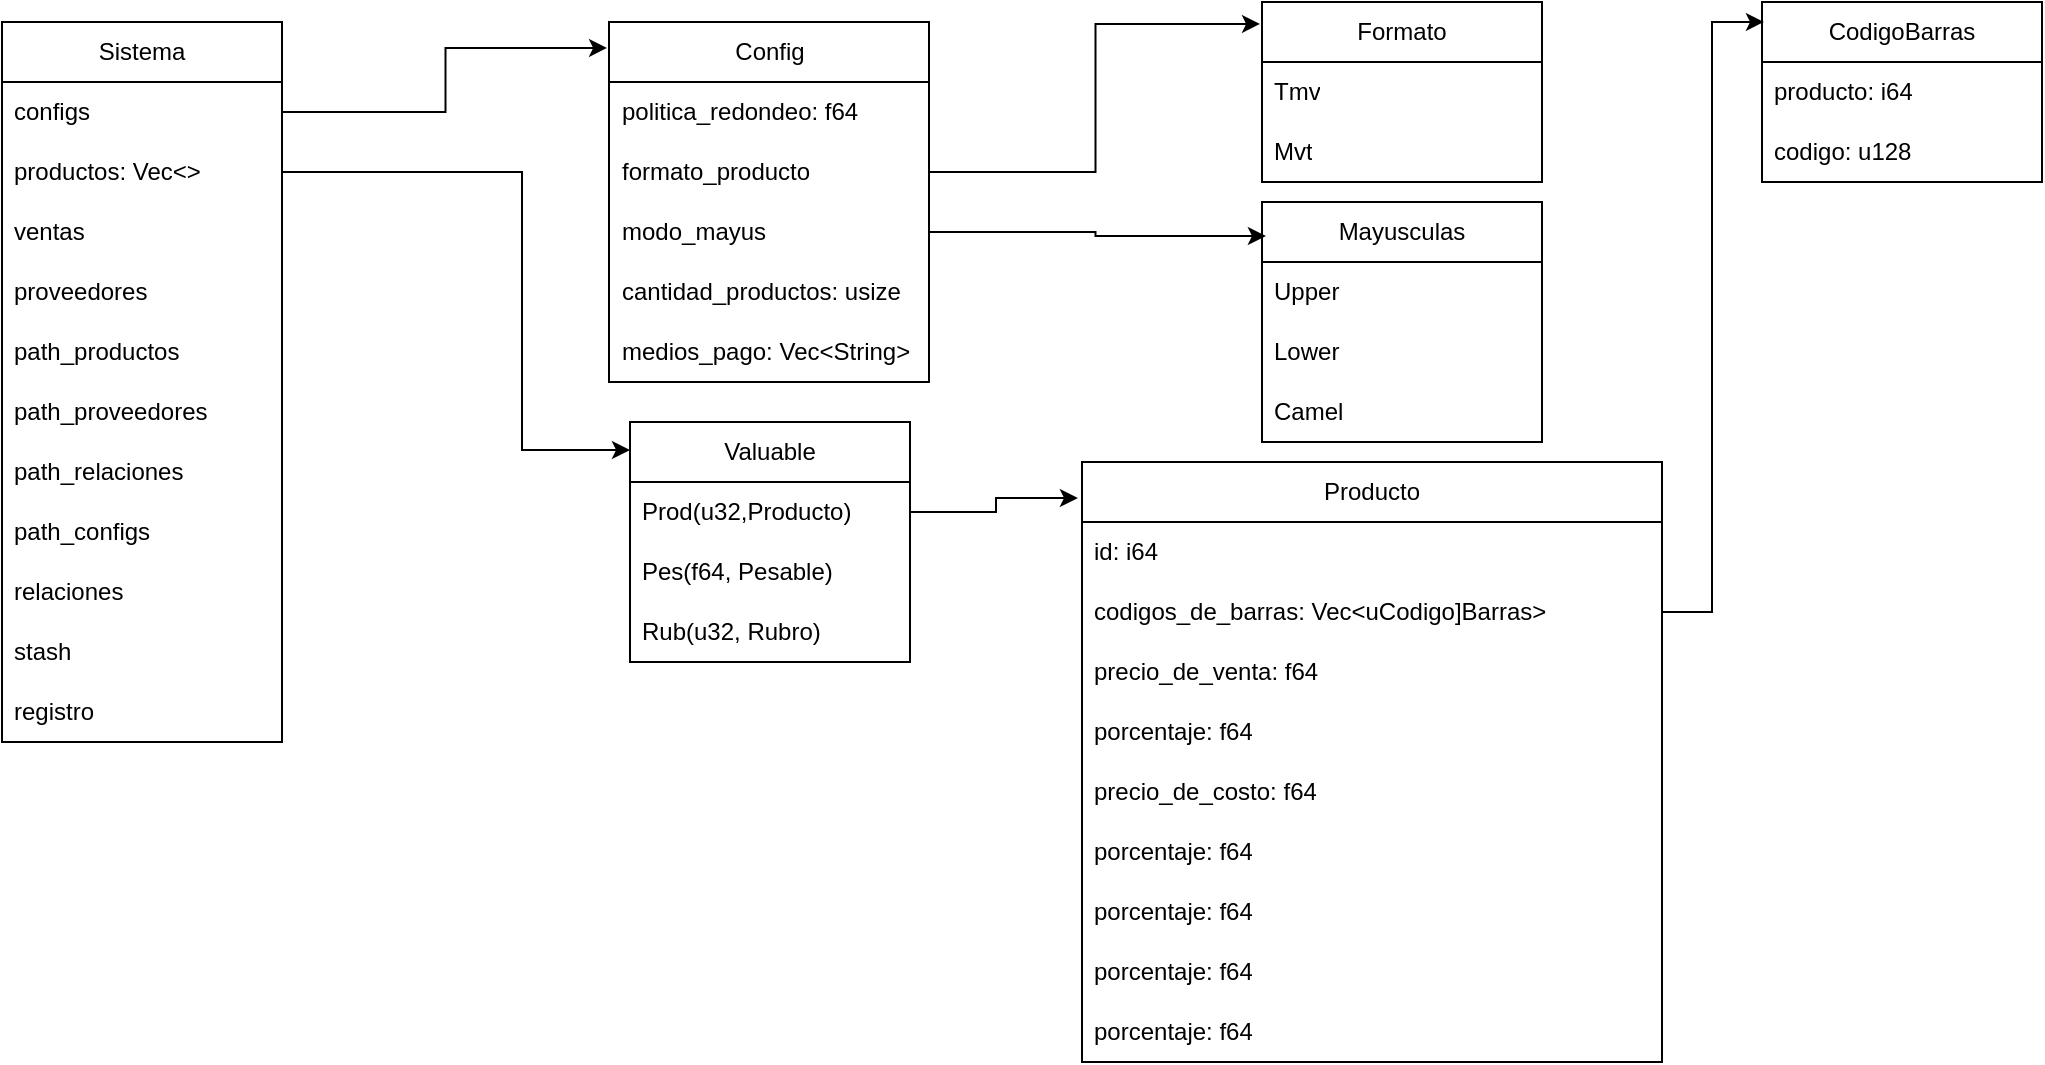 <mxfile version="22.1.16" type="github">
  <diagram name="Página-1" id="ZlQyiPSFrL7CcYV8kKTX">
    <mxGraphModel dx="880" dy="452" grid="1" gridSize="10" guides="1" tooltips="1" connect="1" arrows="1" fold="1" page="1" pageScale="1" pageWidth="827" pageHeight="1169" math="0" shadow="0">
      <root>
        <mxCell id="0" />
        <mxCell id="1" parent="0" />
        <mxCell id="BwbXATqt2oTvsvLEoZ2m-17" value="Sistema" style="swimlane;fontStyle=0;childLayout=stackLayout;horizontal=1;startSize=30;horizontalStack=0;resizeParent=1;resizeParentMax=0;resizeLast=0;collapsible=1;marginBottom=0;whiteSpace=wrap;html=1;" parent="1" vertex="1">
          <mxGeometry x="30" y="20" width="140" height="360" as="geometry" />
        </mxCell>
        <mxCell id="BwbXATqt2oTvsvLEoZ2m-18" value="configs" style="text;strokeColor=none;fillColor=none;align=left;verticalAlign=middle;spacingLeft=4;spacingRight=4;overflow=hidden;points=[[0,0.5],[1,0.5]];portConstraint=eastwest;rotatable=0;whiteSpace=wrap;html=1;" parent="BwbXATqt2oTvsvLEoZ2m-17" vertex="1">
          <mxGeometry y="30" width="140" height="30" as="geometry" />
        </mxCell>
        <mxCell id="BwbXATqt2oTvsvLEoZ2m-19" value="productos: Vec&amp;lt;&amp;gt;" style="text;strokeColor=none;fillColor=none;align=left;verticalAlign=middle;spacingLeft=4;spacingRight=4;overflow=hidden;points=[[0,0.5],[1,0.5]];portConstraint=eastwest;rotatable=0;whiteSpace=wrap;html=1;" parent="BwbXATqt2oTvsvLEoZ2m-17" vertex="1">
          <mxGeometry y="60" width="140" height="30" as="geometry" />
        </mxCell>
        <mxCell id="BwbXATqt2oTvsvLEoZ2m-20" value="ventas" style="text;strokeColor=none;fillColor=none;align=left;verticalAlign=middle;spacingLeft=4;spacingRight=4;overflow=hidden;points=[[0,0.5],[1,0.5]];portConstraint=eastwest;rotatable=0;whiteSpace=wrap;html=1;" parent="BwbXATqt2oTvsvLEoZ2m-17" vertex="1">
          <mxGeometry y="90" width="140" height="30" as="geometry" />
        </mxCell>
        <mxCell id="BwbXATqt2oTvsvLEoZ2m-21" value="&lt;div&gt;proveedores&lt;/div&gt;" style="text;strokeColor=none;fillColor=none;align=left;verticalAlign=middle;spacingLeft=4;spacingRight=4;overflow=hidden;points=[[0,0.5],[1,0.5]];portConstraint=eastwest;rotatable=0;whiteSpace=wrap;html=1;" parent="BwbXATqt2oTvsvLEoZ2m-17" vertex="1">
          <mxGeometry y="120" width="140" height="30" as="geometry" />
        </mxCell>
        <mxCell id="BwbXATqt2oTvsvLEoZ2m-22" value="path_productos" style="text;strokeColor=none;fillColor=none;align=left;verticalAlign=middle;spacingLeft=4;spacingRight=4;overflow=hidden;points=[[0,0.5],[1,0.5]];portConstraint=eastwest;rotatable=0;whiteSpace=wrap;html=1;" parent="BwbXATqt2oTvsvLEoZ2m-17" vertex="1">
          <mxGeometry y="150" width="140" height="30" as="geometry" />
        </mxCell>
        <mxCell id="BwbXATqt2oTvsvLEoZ2m-23" value="path_proveedores" style="text;strokeColor=none;fillColor=none;align=left;verticalAlign=middle;spacingLeft=4;spacingRight=4;overflow=hidden;points=[[0,0.5],[1,0.5]];portConstraint=eastwest;rotatable=0;whiteSpace=wrap;html=1;" parent="BwbXATqt2oTvsvLEoZ2m-17" vertex="1">
          <mxGeometry y="180" width="140" height="30" as="geometry" />
        </mxCell>
        <mxCell id="BwbXATqt2oTvsvLEoZ2m-24" value="path_relaciones" style="text;strokeColor=none;fillColor=none;align=left;verticalAlign=middle;spacingLeft=4;spacingRight=4;overflow=hidden;points=[[0,0.5],[1,0.5]];portConstraint=eastwest;rotatable=0;whiteSpace=wrap;html=1;" parent="BwbXATqt2oTvsvLEoZ2m-17" vertex="1">
          <mxGeometry y="210" width="140" height="30" as="geometry" />
        </mxCell>
        <mxCell id="BwbXATqt2oTvsvLEoZ2m-25" value="path_configs" style="text;strokeColor=none;fillColor=none;align=left;verticalAlign=middle;spacingLeft=4;spacingRight=4;overflow=hidden;points=[[0,0.5],[1,0.5]];portConstraint=eastwest;rotatable=0;whiteSpace=wrap;html=1;" parent="BwbXATqt2oTvsvLEoZ2m-17" vertex="1">
          <mxGeometry y="240" width="140" height="30" as="geometry" />
        </mxCell>
        <mxCell id="BwbXATqt2oTvsvLEoZ2m-26" value="relaciones" style="text;strokeColor=none;fillColor=none;align=left;verticalAlign=middle;spacingLeft=4;spacingRight=4;overflow=hidden;points=[[0,0.5],[1,0.5]];portConstraint=eastwest;rotatable=0;whiteSpace=wrap;html=1;" parent="BwbXATqt2oTvsvLEoZ2m-17" vertex="1">
          <mxGeometry y="270" width="140" height="30" as="geometry" />
        </mxCell>
        <mxCell id="BwbXATqt2oTvsvLEoZ2m-27" value="stash" style="text;strokeColor=none;fillColor=none;align=left;verticalAlign=middle;spacingLeft=4;spacingRight=4;overflow=hidden;points=[[0,0.5],[1,0.5]];portConstraint=eastwest;rotatable=0;whiteSpace=wrap;html=1;" parent="BwbXATqt2oTvsvLEoZ2m-17" vertex="1">
          <mxGeometry y="300" width="140" height="30" as="geometry" />
        </mxCell>
        <mxCell id="BwbXATqt2oTvsvLEoZ2m-28" value="registro" style="text;strokeColor=none;fillColor=none;align=left;verticalAlign=middle;spacingLeft=4;spacingRight=4;overflow=hidden;points=[[0,0.5],[1,0.5]];portConstraint=eastwest;rotatable=0;whiteSpace=wrap;html=1;" parent="BwbXATqt2oTvsvLEoZ2m-17" vertex="1">
          <mxGeometry y="330" width="140" height="30" as="geometry" />
        </mxCell>
        <mxCell id="BwbXATqt2oTvsvLEoZ2m-29" value="&lt;div&gt;Config&lt;/div&gt;" style="swimlane;fontStyle=0;childLayout=stackLayout;horizontal=1;startSize=30;horizontalStack=0;resizeParent=1;resizeParentMax=0;resizeLast=0;collapsible=1;marginBottom=0;whiteSpace=wrap;html=1;" parent="1" vertex="1">
          <mxGeometry x="333.5" y="20" width="160" height="180" as="geometry" />
        </mxCell>
        <mxCell id="BwbXATqt2oTvsvLEoZ2m-30" value="politica_redondeo: f64" style="text;strokeColor=none;fillColor=none;align=left;verticalAlign=middle;spacingLeft=4;spacingRight=4;overflow=hidden;points=[[0,0.5],[1,0.5]];portConstraint=eastwest;rotatable=0;whiteSpace=wrap;html=1;" parent="BwbXATqt2oTvsvLEoZ2m-29" vertex="1">
          <mxGeometry y="30" width="160" height="30" as="geometry" />
        </mxCell>
        <mxCell id="BwbXATqt2oTvsvLEoZ2m-31" value="formato_producto" style="text;strokeColor=none;fillColor=none;align=left;verticalAlign=middle;spacingLeft=4;spacingRight=4;overflow=hidden;points=[[0,0.5],[1,0.5]];portConstraint=eastwest;rotatable=0;whiteSpace=wrap;html=1;" parent="BwbXATqt2oTvsvLEoZ2m-29" vertex="1">
          <mxGeometry y="60" width="160" height="30" as="geometry" />
        </mxCell>
        <mxCell id="BwbXATqt2oTvsvLEoZ2m-32" value="modo_mayus" style="text;strokeColor=none;fillColor=none;align=left;verticalAlign=middle;spacingLeft=4;spacingRight=4;overflow=hidden;points=[[0,0.5],[1,0.5]];portConstraint=eastwest;rotatable=0;whiteSpace=wrap;html=1;" parent="BwbXATqt2oTvsvLEoZ2m-29" vertex="1">
          <mxGeometry y="90" width="160" height="30" as="geometry" />
        </mxCell>
        <mxCell id="BwbXATqt2oTvsvLEoZ2m-33" value="cantidad_productos: usize" style="text;strokeColor=none;fillColor=none;align=left;verticalAlign=middle;spacingLeft=4;spacingRight=4;overflow=hidden;points=[[0,0.5],[1,0.5]];portConstraint=eastwest;rotatable=0;whiteSpace=wrap;html=1;" parent="BwbXATqt2oTvsvLEoZ2m-29" vertex="1">
          <mxGeometry y="120" width="160" height="30" as="geometry" />
        </mxCell>
        <mxCell id="BwbXATqt2oTvsvLEoZ2m-34" value="medios_pago: Vec&amp;lt;String&amp;gt;" style="text;strokeColor=none;fillColor=none;align=left;verticalAlign=middle;spacingLeft=4;spacingRight=4;overflow=hidden;points=[[0,0.5],[1,0.5]];portConstraint=eastwest;rotatable=0;whiteSpace=wrap;html=1;" parent="BwbXATqt2oTvsvLEoZ2m-29" vertex="1">
          <mxGeometry y="150" width="160" height="30" as="geometry" />
        </mxCell>
        <mxCell id="BwbXATqt2oTvsvLEoZ2m-35" style="edgeStyle=orthogonalEdgeStyle;rounded=0;orthogonalLoop=1;jettySize=auto;html=1;entryX=-0.006;entryY=0.072;entryDx=0;entryDy=0;entryPerimeter=0;" parent="1" source="BwbXATqt2oTvsvLEoZ2m-18" target="BwbXATqt2oTvsvLEoZ2m-29" edge="1">
          <mxGeometry relative="1" as="geometry" />
        </mxCell>
        <mxCell id="BwbXATqt2oTvsvLEoZ2m-36" value="Formato" style="swimlane;fontStyle=0;childLayout=stackLayout;horizontal=1;startSize=30;horizontalStack=0;resizeParent=1;resizeParentMax=0;resizeLast=0;collapsible=1;marginBottom=0;whiteSpace=wrap;html=1;" parent="1" vertex="1">
          <mxGeometry x="660" y="10" width="140" height="90" as="geometry" />
        </mxCell>
        <mxCell id="BwbXATqt2oTvsvLEoZ2m-37" value="Tmv" style="text;strokeColor=none;fillColor=none;align=left;verticalAlign=middle;spacingLeft=4;spacingRight=4;overflow=hidden;points=[[0,0.5],[1,0.5]];portConstraint=eastwest;rotatable=0;whiteSpace=wrap;html=1;" parent="BwbXATqt2oTvsvLEoZ2m-36" vertex="1">
          <mxGeometry y="30" width="140" height="30" as="geometry" />
        </mxCell>
        <mxCell id="BwbXATqt2oTvsvLEoZ2m-38" value="Mvt" style="text;strokeColor=none;fillColor=none;align=left;verticalAlign=middle;spacingLeft=4;spacingRight=4;overflow=hidden;points=[[0,0.5],[1,0.5]];portConstraint=eastwest;rotatable=0;whiteSpace=wrap;html=1;" parent="BwbXATqt2oTvsvLEoZ2m-36" vertex="1">
          <mxGeometry y="60" width="140" height="30" as="geometry" />
        </mxCell>
        <mxCell id="BwbXATqt2oTvsvLEoZ2m-40" style="edgeStyle=orthogonalEdgeStyle;rounded=0;orthogonalLoop=1;jettySize=auto;html=1;entryX=-0.007;entryY=0.122;entryDx=0;entryDy=0;entryPerimeter=0;" parent="1" source="BwbXATqt2oTvsvLEoZ2m-31" target="BwbXATqt2oTvsvLEoZ2m-36" edge="1">
          <mxGeometry relative="1" as="geometry" />
        </mxCell>
        <mxCell id="BwbXATqt2oTvsvLEoZ2m-41" value="Mayusculas" style="swimlane;fontStyle=0;childLayout=stackLayout;horizontal=1;startSize=30;horizontalStack=0;resizeParent=1;resizeParentMax=0;resizeLast=0;collapsible=1;marginBottom=0;whiteSpace=wrap;html=1;" parent="1" vertex="1">
          <mxGeometry x="660" y="110" width="140" height="120" as="geometry" />
        </mxCell>
        <mxCell id="BwbXATqt2oTvsvLEoZ2m-42" value="Upper" style="text;strokeColor=none;fillColor=none;align=left;verticalAlign=middle;spacingLeft=4;spacingRight=4;overflow=hidden;points=[[0,0.5],[1,0.5]];portConstraint=eastwest;rotatable=0;whiteSpace=wrap;html=1;" parent="BwbXATqt2oTvsvLEoZ2m-41" vertex="1">
          <mxGeometry y="30" width="140" height="30" as="geometry" />
        </mxCell>
        <mxCell id="BwbXATqt2oTvsvLEoZ2m-43" value="Lower" style="text;strokeColor=none;fillColor=none;align=left;verticalAlign=middle;spacingLeft=4;spacingRight=4;overflow=hidden;points=[[0,0.5],[1,0.5]];portConstraint=eastwest;rotatable=0;whiteSpace=wrap;html=1;" parent="BwbXATqt2oTvsvLEoZ2m-41" vertex="1">
          <mxGeometry y="60" width="140" height="30" as="geometry" />
        </mxCell>
        <mxCell id="BwbXATqt2oTvsvLEoZ2m-44" value="Camel" style="text;strokeColor=none;fillColor=none;align=left;verticalAlign=middle;spacingLeft=4;spacingRight=4;overflow=hidden;points=[[0,0.5],[1,0.5]];portConstraint=eastwest;rotatable=0;whiteSpace=wrap;html=1;" parent="BwbXATqt2oTvsvLEoZ2m-41" vertex="1">
          <mxGeometry y="90" width="140" height="30" as="geometry" />
        </mxCell>
        <mxCell id="BwbXATqt2oTvsvLEoZ2m-45" style="edgeStyle=orthogonalEdgeStyle;rounded=0;orthogonalLoop=1;jettySize=auto;html=1;entryX=0.014;entryY=0.142;entryDx=0;entryDy=0;entryPerimeter=0;" parent="1" source="BwbXATqt2oTvsvLEoZ2m-32" target="BwbXATqt2oTvsvLEoZ2m-41" edge="1">
          <mxGeometry relative="1" as="geometry" />
        </mxCell>
        <mxCell id="BwbXATqt2oTvsvLEoZ2m-46" value="Valuable" style="swimlane;fontStyle=0;childLayout=stackLayout;horizontal=1;startSize=30;horizontalStack=0;resizeParent=1;resizeParentMax=0;resizeLast=0;collapsible=1;marginBottom=0;whiteSpace=wrap;html=1;" parent="1" vertex="1">
          <mxGeometry x="344" y="220" width="140" height="120" as="geometry" />
        </mxCell>
        <mxCell id="BwbXATqt2oTvsvLEoZ2m-47" value="Prod(u32,Producto)" style="text;strokeColor=none;fillColor=none;align=left;verticalAlign=middle;spacingLeft=4;spacingRight=4;overflow=hidden;points=[[0,0.5],[1,0.5]];portConstraint=eastwest;rotatable=0;whiteSpace=wrap;html=1;" parent="BwbXATqt2oTvsvLEoZ2m-46" vertex="1">
          <mxGeometry y="30" width="140" height="30" as="geometry" />
        </mxCell>
        <mxCell id="BwbXATqt2oTvsvLEoZ2m-48" value="Pes(f64, Pesable)" style="text;strokeColor=none;fillColor=none;align=left;verticalAlign=middle;spacingLeft=4;spacingRight=4;overflow=hidden;points=[[0,0.5],[1,0.5]];portConstraint=eastwest;rotatable=0;whiteSpace=wrap;html=1;" parent="BwbXATqt2oTvsvLEoZ2m-46" vertex="1">
          <mxGeometry y="60" width="140" height="30" as="geometry" />
        </mxCell>
        <mxCell id="BwbXATqt2oTvsvLEoZ2m-49" value="Rub(u32, Rubro)" style="text;strokeColor=none;fillColor=none;align=left;verticalAlign=middle;spacingLeft=4;spacingRight=4;overflow=hidden;points=[[0,0.5],[1,0.5]];portConstraint=eastwest;rotatable=0;whiteSpace=wrap;html=1;" parent="BwbXATqt2oTvsvLEoZ2m-46" vertex="1">
          <mxGeometry y="90" width="140" height="30" as="geometry" />
        </mxCell>
        <mxCell id="BwbXATqt2oTvsvLEoZ2m-50" style="edgeStyle=orthogonalEdgeStyle;rounded=0;orthogonalLoop=1;jettySize=auto;html=1;entryX=0;entryY=0.117;entryDx=0;entryDy=0;entryPerimeter=0;" parent="1" source="BwbXATqt2oTvsvLEoZ2m-19" target="BwbXATqt2oTvsvLEoZ2m-46" edge="1">
          <mxGeometry relative="1" as="geometry">
            <Array as="points">
              <mxPoint x="290" y="95" />
              <mxPoint x="290" y="234" />
            </Array>
          </mxGeometry>
        </mxCell>
        <mxCell id="BwbXATqt2oTvsvLEoZ2m-51" value="Producto" style="swimlane;fontStyle=0;childLayout=stackLayout;horizontal=1;startSize=30;horizontalStack=0;resizeParent=1;resizeParentMax=0;resizeLast=0;collapsible=1;marginBottom=0;whiteSpace=wrap;html=1;" parent="1" vertex="1">
          <mxGeometry x="570" y="240" width="290" height="300" as="geometry" />
        </mxCell>
        <mxCell id="BwbXATqt2oTvsvLEoZ2m-52" value="id: i64" style="text;strokeColor=none;fillColor=none;align=left;verticalAlign=middle;spacingLeft=4;spacingRight=4;overflow=hidden;points=[[0,0.5],[1,0.5]];portConstraint=eastwest;rotatable=0;whiteSpace=wrap;html=1;" parent="BwbXATqt2oTvsvLEoZ2m-51" vertex="1">
          <mxGeometry y="30" width="290" height="30" as="geometry" />
        </mxCell>
        <mxCell id="BwbXATqt2oTvsvLEoZ2m-53" value="codigos_de_barras: Vec&amp;lt;uCodigo]Barras&amp;gt;" style="text;strokeColor=none;fillColor=none;align=left;verticalAlign=middle;spacingLeft=4;spacingRight=4;overflow=hidden;points=[[0,0.5],[1,0.5]];portConstraint=eastwest;rotatable=0;whiteSpace=wrap;html=1;" parent="BwbXATqt2oTvsvLEoZ2m-51" vertex="1">
          <mxGeometry y="60" width="290" height="30" as="geometry" />
        </mxCell>
        <mxCell id="BwbXATqt2oTvsvLEoZ2m-54" value="precio_de_venta: f64" style="text;strokeColor=none;fillColor=none;align=left;verticalAlign=middle;spacingLeft=4;spacingRight=4;overflow=hidden;points=[[0,0.5],[1,0.5]];portConstraint=eastwest;rotatable=0;whiteSpace=wrap;html=1;" parent="BwbXATqt2oTvsvLEoZ2m-51" vertex="1">
          <mxGeometry y="90" width="290" height="30" as="geometry" />
        </mxCell>
        <mxCell id="BwbXATqt2oTvsvLEoZ2m-62" value="porcentaje: f64" style="text;strokeColor=none;fillColor=none;align=left;verticalAlign=middle;spacingLeft=4;spacingRight=4;overflow=hidden;points=[[0,0.5],[1,0.5]];portConstraint=eastwest;rotatable=0;whiteSpace=wrap;html=1;" parent="BwbXATqt2oTvsvLEoZ2m-51" vertex="1">
          <mxGeometry y="120" width="290" height="30" as="geometry" />
        </mxCell>
        <mxCell id="BwbXATqt2oTvsvLEoZ2m-64" value="precio_de_costo: f64" style="text;strokeColor=none;fillColor=none;align=left;verticalAlign=middle;spacingLeft=4;spacingRight=4;overflow=hidden;points=[[0,0.5],[1,0.5]];portConstraint=eastwest;rotatable=0;whiteSpace=wrap;html=1;" parent="BwbXATqt2oTvsvLEoZ2m-51" vertex="1">
          <mxGeometry y="150" width="290" height="30" as="geometry" />
        </mxCell>
        <mxCell id="BwbXATqt2oTvsvLEoZ2m-65" value="porcentaje: f64" style="text;strokeColor=none;fillColor=none;align=left;verticalAlign=middle;spacingLeft=4;spacingRight=4;overflow=hidden;points=[[0,0.5],[1,0.5]];portConstraint=eastwest;rotatable=0;whiteSpace=wrap;html=1;" parent="BwbXATqt2oTvsvLEoZ2m-51" vertex="1">
          <mxGeometry y="180" width="290" height="30" as="geometry" />
        </mxCell>
        <mxCell id="BwbXATqt2oTvsvLEoZ2m-66" value="porcentaje: f64" style="text;strokeColor=none;fillColor=none;align=left;verticalAlign=middle;spacingLeft=4;spacingRight=4;overflow=hidden;points=[[0,0.5],[1,0.5]];portConstraint=eastwest;rotatable=0;whiteSpace=wrap;html=1;" parent="BwbXATqt2oTvsvLEoZ2m-51" vertex="1">
          <mxGeometry y="210" width="290" height="30" as="geometry" />
        </mxCell>
        <mxCell id="BwbXATqt2oTvsvLEoZ2m-67" value="porcentaje: f64" style="text;strokeColor=none;fillColor=none;align=left;verticalAlign=middle;spacingLeft=4;spacingRight=4;overflow=hidden;points=[[0,0.5],[1,0.5]];portConstraint=eastwest;rotatable=0;whiteSpace=wrap;html=1;" parent="BwbXATqt2oTvsvLEoZ2m-51" vertex="1">
          <mxGeometry y="240" width="290" height="30" as="geometry" />
        </mxCell>
        <mxCell id="BwbXATqt2oTvsvLEoZ2m-68" value="porcentaje: f64" style="text;strokeColor=none;fillColor=none;align=left;verticalAlign=middle;spacingLeft=4;spacingRight=4;overflow=hidden;points=[[0,0.5],[1,0.5]];portConstraint=eastwest;rotatable=0;whiteSpace=wrap;html=1;" parent="BwbXATqt2oTvsvLEoZ2m-51" vertex="1">
          <mxGeometry y="270" width="290" height="30" as="geometry" />
        </mxCell>
        <mxCell id="BwbXATqt2oTvsvLEoZ2m-55" value="&lt;div&gt;CodigoBarras&lt;/div&gt;" style="swimlane;fontStyle=0;childLayout=stackLayout;horizontal=1;startSize=30;horizontalStack=0;resizeParent=1;resizeParentMax=0;resizeLast=0;collapsible=1;marginBottom=0;whiteSpace=wrap;html=1;" parent="1" vertex="1">
          <mxGeometry x="910" y="10" width="140" height="90" as="geometry" />
        </mxCell>
        <mxCell id="BwbXATqt2oTvsvLEoZ2m-56" value="producto: i64" style="text;strokeColor=none;fillColor=none;align=left;verticalAlign=middle;spacingLeft=4;spacingRight=4;overflow=hidden;points=[[0,0.5],[1,0.5]];portConstraint=eastwest;rotatable=0;whiteSpace=wrap;html=1;" parent="BwbXATqt2oTvsvLEoZ2m-55" vertex="1">
          <mxGeometry y="30" width="140" height="30" as="geometry" />
        </mxCell>
        <mxCell id="BwbXATqt2oTvsvLEoZ2m-57" value="codigo: u128" style="text;strokeColor=none;fillColor=none;align=left;verticalAlign=middle;spacingLeft=4;spacingRight=4;overflow=hidden;points=[[0,0.5],[1,0.5]];portConstraint=eastwest;rotatable=0;whiteSpace=wrap;html=1;" parent="BwbXATqt2oTvsvLEoZ2m-55" vertex="1">
          <mxGeometry y="60" width="140" height="30" as="geometry" />
        </mxCell>
        <mxCell id="BwbXATqt2oTvsvLEoZ2m-61" style="edgeStyle=orthogonalEdgeStyle;rounded=0;orthogonalLoop=1;jettySize=auto;html=1;entryX=0.007;entryY=0.111;entryDx=0;entryDy=0;entryPerimeter=0;" parent="1" source="BwbXATqt2oTvsvLEoZ2m-53" target="BwbXATqt2oTvsvLEoZ2m-55" edge="1">
          <mxGeometry relative="1" as="geometry" />
        </mxCell>
        <mxCell id="BwbXATqt2oTvsvLEoZ2m-63" style="edgeStyle=orthogonalEdgeStyle;rounded=0;orthogonalLoop=1;jettySize=auto;html=1;entryX=-0.007;entryY=0.06;entryDx=0;entryDy=0;entryPerimeter=0;" parent="1" source="BwbXATqt2oTvsvLEoZ2m-47" target="BwbXATqt2oTvsvLEoZ2m-51" edge="1">
          <mxGeometry relative="1" as="geometry">
            <mxPoint x="560" y="251" as="targetPoint" />
          </mxGeometry>
        </mxCell>
      </root>
    </mxGraphModel>
  </diagram>
</mxfile>

